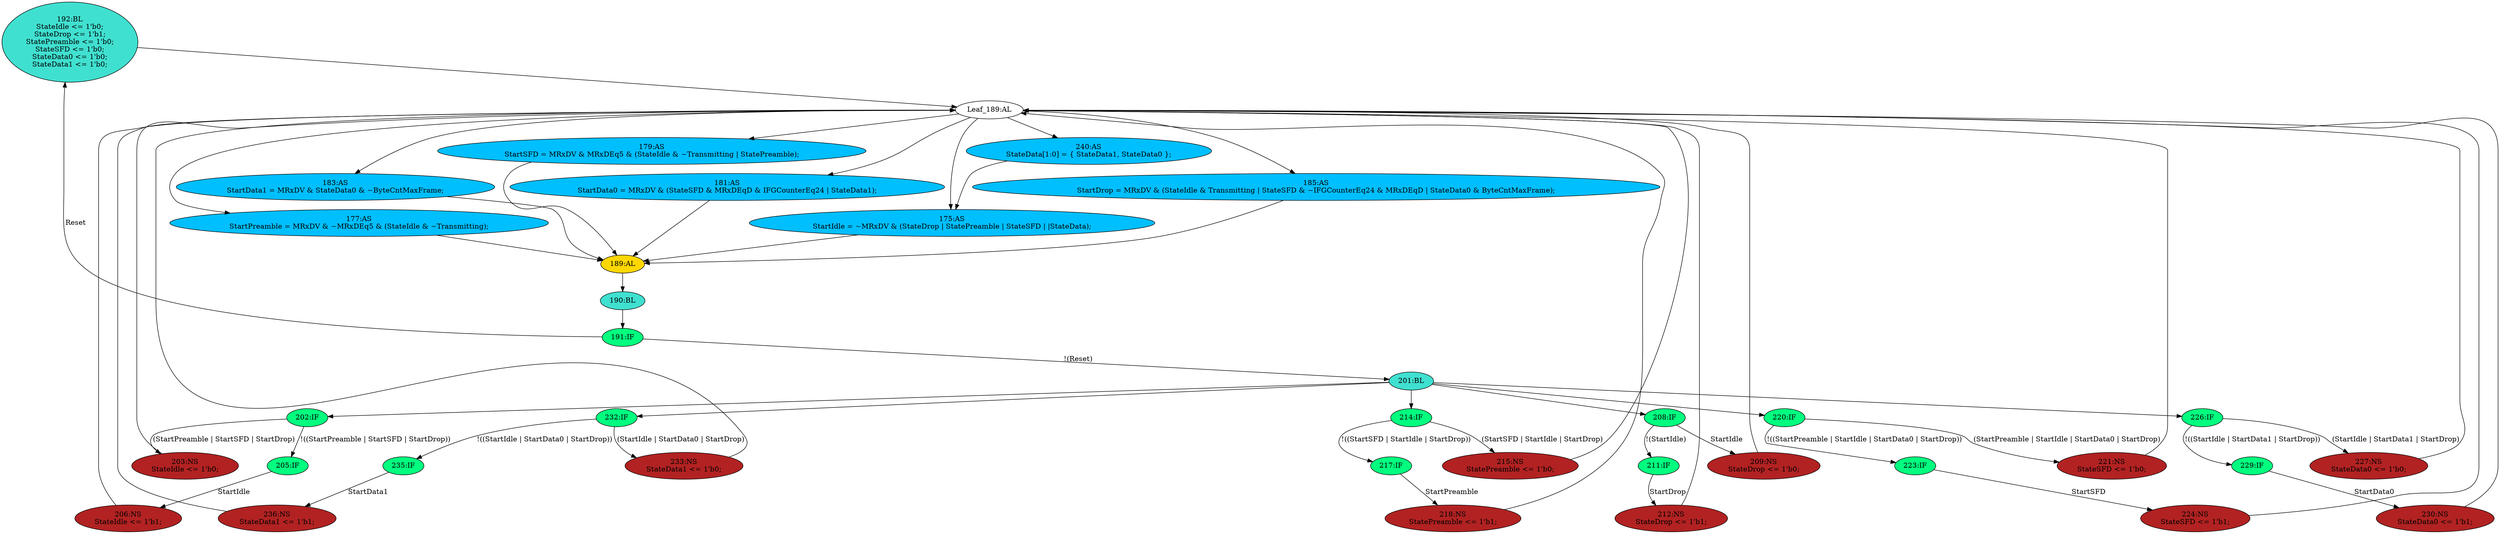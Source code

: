strict digraph "compose( ,  )" {
	node [label="\N"];
	"192:BL"	 [ast="<pyverilog.vparser.ast.Block object at 0x7f0598707650>",
		fillcolor=turquoise,
		label="192:BL
StateIdle <= 1'b0;
StateDrop <= 1'b1;
StatePreamble <= 1'b0;
StateSFD <= 1'b0;
StateData0 <= 1'b0;
StateData1 <= 1'b0;",
		statements="[<pyverilog.vparser.ast.NonblockingSubstitution object at 0x7f0598707150>, <pyverilog.vparser.ast.NonblockingSubstitution object \
at 0x7f0598707290>, <pyverilog.vparser.ast.NonblockingSubstitution object at 0x7f0598707410>, <pyverilog.vparser.ast.NonblockingSubstitution \
object at 0x7f0598707550>, <pyverilog.vparser.ast.NonblockingSubstitution object at 0x7f0598707690>, <pyverilog.vparser.ast.NonblockingSubstitution \
object at 0x7f05987077d0>]",
		style=filled,
		typ=Block];
	"Leaf_189:AL"	 [def_var="['StateSFD', 'StateIdle', 'StateDrop', 'StateData1', 'StatePreamble', 'StateData0']",
		label="Leaf_189:AL"];
	"192:BL" -> "Leaf_189:AL"	 [cond="[]",
		lineno=None];
	"209:NS"	 [ast="<pyverilog.vparser.ast.NonblockingSubstitution object at 0x7f0598707f50>",
		fillcolor=firebrick,
		label="209:NS
StateDrop <= 1'b0;",
		statements="[<pyverilog.vparser.ast.NonblockingSubstitution object at 0x7f0598707f50>]",
		style=filled,
		typ=NonblockingSubstitution];
	"209:NS" -> "Leaf_189:AL"	 [cond="[]",
		lineno=None];
	"185:AS"	 [ast="<pyverilog.vparser.ast.Assign object at 0x7f0598709d10>",
		def_var="['StartDrop']",
		fillcolor=deepskyblue,
		label="185:AS
StartDrop = MRxDV & (StateIdle & Transmitting | StateSFD & ~IFGCounterEq24 & MRxDEqD | StateData0 & ByteCntMaxFrame);",
		statements="[]",
		style=filled,
		typ=Assign,
		use_var="['MRxDV', 'StateIdle', 'Transmitting', 'StateSFD', 'IFGCounterEq24', 'MRxDEqD', 'StateData0', 'ByteCntMaxFrame']"];
	"189:AL"	 [ast="<pyverilog.vparser.ast.Always object at 0x7f0598709f50>",
		clk_sens=True,
		fillcolor=gold,
		label="189:AL",
		sens="['MRxClk', 'Reset']",
		statements="[]",
		style=filled,
		typ=Always,
		use_var="['Reset', 'StartSFD', 'StartPreamble', 'StartDrop', 'StartIdle', 'StartData0', 'StartData1']"];
	"185:AS" -> "189:AL";
	"190:BL"	 [ast="<pyverilog.vparser.ast.Block object at 0x7f0598709f90>",
		fillcolor=turquoise,
		label="190:BL",
		statements="[]",
		style=filled,
		typ=Block];
	"191:IF"	 [ast="<pyverilog.vparser.ast.IfStatement object at 0x7f0598707790>",
		fillcolor=springgreen,
		label="191:IF",
		statements="[]",
		style=filled,
		typ=IfStatement];
	"190:BL" -> "191:IF"	 [cond="[]",
		lineno=None];
	"181:AS"	 [ast="<pyverilog.vparser.ast.Assign object at 0x7f05987094d0>",
		def_var="['StartData0']",
		fillcolor=deepskyblue,
		label="181:AS
StartData0 = MRxDV & (StateSFD & MRxDEqD & IFGCounterEq24 | StateData1);",
		statements="[]",
		style=filled,
		typ=Assign,
		use_var="['MRxDV', 'StateSFD', 'MRxDEqD', 'IFGCounterEq24', 'StateData1']"];
	"181:AS" -> "189:AL";
	"202:IF"	 [ast="<pyverilog.vparser.ast.IfStatement object at 0x7f0598707c10>",
		fillcolor=springgreen,
		label="202:IF",
		statements="[]",
		style=filled,
		typ=IfStatement];
	"205:IF"	 [ast="<pyverilog.vparser.ast.IfStatement object at 0x7f0598707d10>",
		fillcolor=springgreen,
		label="205:IF",
		statements="[]",
		style=filled,
		typ=IfStatement];
	"202:IF" -> "205:IF"	 [cond="['StartPreamble', 'StartSFD', 'StartDrop']",
		label="!((StartPreamble | StartSFD | StartDrop))",
		lineno=202];
	"203:NS"	 [ast="<pyverilog.vparser.ast.NonblockingSubstitution object at 0x7f0598707bd0>",
		fillcolor=firebrick,
		label="203:NS
StateIdle <= 1'b0;",
		statements="[<pyverilog.vparser.ast.NonblockingSubstitution object at 0x7f0598707bd0>]",
		style=filled,
		typ=NonblockingSubstitution];
	"202:IF" -> "203:NS"	 [cond="['StartPreamble', 'StartSFD', 'StartDrop']",
		label="(StartPreamble | StartSFD | StartDrop)",
		lineno=202];
	"240:AS"	 [ast="<pyverilog.vparser.ast.Assign object at 0x7f0598ae2690>",
		def_var="['StateData']",
		fillcolor=deepskyblue,
		label="240:AS
StateData[1:0] = { StateData1, StateData0 };",
		statements="[]",
		style=filled,
		typ=Assign,
		use_var="['StateData1', 'StateData0']"];
	"175:AS"	 [ast="<pyverilog.vparser.ast.Assign object at 0x7f0598dc39d0>",
		def_var="['StartIdle']",
		fillcolor=deepskyblue,
		label="175:AS
StartIdle = ~MRxDV & (StateDrop | StatePreamble | StateSFD | |StateData);",
		statements="[]",
		style=filled,
		typ=Assign,
		use_var="['MRxDV', 'StateDrop', 'StatePreamble', 'StateSFD', 'StateData']"];
	"240:AS" -> "175:AS";
	"208:IF"	 [ast="<pyverilog.vparser.ast.IfStatement object at 0x7f0598707f90>",
		fillcolor=springgreen,
		label="208:IF",
		statements="[]",
		style=filled,
		typ=IfStatement];
	"208:IF" -> "209:NS"	 [cond="['StartIdle']",
		label=StartIdle,
		lineno=208];
	"211:IF"	 [ast="<pyverilog.vparser.ast.IfStatement object at 0x7f0598adf0d0>",
		fillcolor=springgreen,
		label="211:IF",
		statements="[]",
		style=filled,
		typ=IfStatement];
	"208:IF" -> "211:IF"	 [cond="['StartIdle']",
		label="!(StartIdle)",
		lineno=208];
	"235:IF"	 [ast="<pyverilog.vparser.ast.IfStatement object at 0x7f0598ae2490>",
		fillcolor=springgreen,
		label="235:IF",
		statements="[]",
		style=filled,
		typ=IfStatement];
	"236:NS"	 [ast="<pyverilog.vparser.ast.NonblockingSubstitution object at 0x7f0598ae25d0>",
		fillcolor=firebrick,
		label="236:NS
StateData1 <= 1'b1;",
		statements="[<pyverilog.vparser.ast.NonblockingSubstitution object at 0x7f0598ae25d0>]",
		style=filled,
		typ=NonblockingSubstitution];
	"235:IF" -> "236:NS"	 [cond="['StartData1']",
		label=StartData1,
		lineno=235];
	"212:NS"	 [ast="<pyverilog.vparser.ast.NonblockingSubstitution object at 0x7f0598adf210>",
		fillcolor=firebrick,
		label="212:NS
StateDrop <= 1'b1;",
		statements="[<pyverilog.vparser.ast.NonblockingSubstitution object at 0x7f0598adf210>]",
		style=filled,
		typ=NonblockingSubstitution];
	"211:IF" -> "212:NS"	 [cond="['StartDrop']",
		label=StartDrop,
		lineno=211];
	"236:NS" -> "Leaf_189:AL"	 [cond="[]",
		lineno=None];
	"Leaf_189:AL" -> "185:AS";
	"Leaf_189:AL" -> "181:AS";
	"Leaf_189:AL" -> "240:AS";
	"177:AS"	 [ast="<pyverilog.vparser.ast.Assign object at 0x7f0598dc3cd0>",
		def_var="['StartPreamble']",
		fillcolor=deepskyblue,
		label="177:AS
StartPreamble = MRxDV & ~MRxDEq5 & (StateIdle & ~Transmitting);",
		statements="[]",
		style=filled,
		typ=Assign,
		use_var="['MRxDV', 'MRxDEq5', 'StateIdle', 'Transmitting']"];
	"Leaf_189:AL" -> "177:AS";
	"183:AS"	 [ast="<pyverilog.vparser.ast.Assign object at 0x7f0598709790>",
		def_var="['StartData1']",
		fillcolor=deepskyblue,
		label="183:AS
StartData1 = MRxDV & StateData0 & ~ByteCntMaxFrame;",
		statements="[]",
		style=filled,
		typ=Assign,
		use_var="['MRxDV', 'StateData0', 'ByteCntMaxFrame']"];
	"Leaf_189:AL" -> "183:AS";
	"Leaf_189:AL" -> "175:AS";
	"179:AS"	 [ast="<pyverilog.vparser.ast.Assign object at 0x7f0598709150>",
		def_var="['StartSFD']",
		fillcolor=deepskyblue,
		label="179:AS
StartSFD = MRxDV & MRxDEq5 & (StateIdle & ~Transmitting | StatePreamble);",
		statements="[]",
		style=filled,
		typ=Assign,
		use_var="['MRxDV', 'MRxDEq5', 'StateIdle', 'Transmitting', 'StatePreamble']"];
	"Leaf_189:AL" -> "179:AS";
	"220:IF"	 [ast="<pyverilog.vparser.ast.IfStatement object at 0x7f0598adfa50>",
		fillcolor=springgreen,
		label="220:IF",
		statements="[]",
		style=filled,
		typ=IfStatement];
	"221:NS"	 [ast="<pyverilog.vparser.ast.NonblockingSubstitution object at 0x7f0598adfa10>",
		fillcolor=firebrick,
		label="221:NS
StateSFD <= 1'b0;",
		statements="[<pyverilog.vparser.ast.NonblockingSubstitution object at 0x7f0598adfa10>]",
		style=filled,
		typ=NonblockingSubstitution];
	"220:IF" -> "221:NS"	 [cond="['StartPreamble', 'StartIdle', 'StartData0', 'StartDrop']",
		label="(StartPreamble | StartIdle | StartData0 | StartDrop)",
		lineno=220];
	"223:IF"	 [ast="<pyverilog.vparser.ast.IfStatement object at 0x7f0598adfb50>",
		fillcolor=springgreen,
		label="223:IF",
		statements="[]",
		style=filled,
		typ=IfStatement];
	"220:IF" -> "223:IF"	 [cond="['StartPreamble', 'StartIdle', 'StartData0', 'StartDrop']",
		label="!((StartPreamble | StartIdle | StartData0 | StartDrop))",
		lineno=220];
	"206:NS"	 [ast="<pyverilog.vparser.ast.NonblockingSubstitution object at 0x7f0598707e50>",
		fillcolor=firebrick,
		label="206:NS
StateIdle <= 1'b1;",
		statements="[<pyverilog.vparser.ast.NonblockingSubstitution object at 0x7f0598707e50>]",
		style=filled,
		typ=NonblockingSubstitution];
	"205:IF" -> "206:NS"	 [cond="['StartIdle']",
		label=StartIdle,
		lineno=205];
	"221:NS" -> "Leaf_189:AL"	 [cond="[]",
		lineno=None];
	"206:NS" -> "Leaf_189:AL"	 [cond="[]",
		lineno=None];
	"229:IF"	 [ast="<pyverilog.vparser.ast.IfStatement object at 0x7f0598adffd0>",
		fillcolor=springgreen,
		label="229:IF",
		statements="[]",
		style=filled,
		typ=IfStatement];
	"230:NS"	 [ast="<pyverilog.vparser.ast.NonblockingSubstitution object at 0x7f0598ae2150>",
		fillcolor=firebrick,
		label="230:NS
StateData0 <= 1'b1;",
		statements="[<pyverilog.vparser.ast.NonblockingSubstitution object at 0x7f0598ae2150>]",
		style=filled,
		typ=NonblockingSubstitution];
	"229:IF" -> "230:NS"	 [cond="['StartData0']",
		label=StartData0,
		lineno=229];
	"177:AS" -> "189:AL";
	"233:NS"	 [ast="<pyverilog.vparser.ast.NonblockingSubstitution object at 0x7f0598ae2350>",
		fillcolor=firebrick,
		label="233:NS
StateData1 <= 1'b0;",
		statements="[<pyverilog.vparser.ast.NonblockingSubstitution object at 0x7f0598ae2350>]",
		style=filled,
		typ=NonblockingSubstitution];
	"233:NS" -> "Leaf_189:AL"	 [cond="[]",
		lineno=None];
	"183:AS" -> "189:AL";
	"201:BL"	 [ast="<pyverilog.vparser.ast.Block object at 0x7f0598adf290>",
		fillcolor=turquoise,
		label="201:BL",
		statements="[]",
		style=filled,
		typ=Block];
	"201:BL" -> "202:IF"	 [cond="[]",
		lineno=None];
	"201:BL" -> "208:IF"	 [cond="[]",
		lineno=None];
	"201:BL" -> "220:IF"	 [cond="[]",
		lineno=None];
	"214:IF"	 [ast="<pyverilog.vparser.ast.IfStatement object at 0x7f0598adf490>",
		fillcolor=springgreen,
		label="214:IF",
		statements="[]",
		style=filled,
		typ=IfStatement];
	"201:BL" -> "214:IF"	 [cond="[]",
		lineno=None];
	"232:IF"	 [ast="<pyverilog.vparser.ast.IfStatement object at 0x7f0598ae2390>",
		fillcolor=springgreen,
		label="232:IF",
		statements="[]",
		style=filled,
		typ=IfStatement];
	"201:BL" -> "232:IF"	 [cond="[]",
		lineno=None];
	"226:IF"	 [ast="<pyverilog.vparser.ast.IfStatement object at 0x7f0598adfed0>",
		fillcolor=springgreen,
		label="226:IF",
		statements="[]",
		style=filled,
		typ=IfStatement];
	"201:BL" -> "226:IF"	 [cond="[]",
		lineno=None];
	"212:NS" -> "Leaf_189:AL"	 [cond="[]",
		lineno=None];
	"224:NS"	 [ast="<pyverilog.vparser.ast.NonblockingSubstitution object at 0x7f0598adfc90>",
		fillcolor=firebrick,
		label="224:NS
StateSFD <= 1'b1;",
		statements="[<pyverilog.vparser.ast.NonblockingSubstitution object at 0x7f0598adfc90>]",
		style=filled,
		typ=NonblockingSubstitution];
	"224:NS" -> "Leaf_189:AL"	 [cond="[]",
		lineno=None];
	"218:NS"	 [ast="<pyverilog.vparser.ast.NonblockingSubstitution object at 0x7f0598adf750>",
		fillcolor=firebrick,
		label="218:NS
StatePreamble <= 1'b1;",
		statements="[<pyverilog.vparser.ast.NonblockingSubstitution object at 0x7f0598adf750>]",
		style=filled,
		typ=NonblockingSubstitution];
	"218:NS" -> "Leaf_189:AL"	 [cond="[]",
		lineno=None];
	"175:AS" -> "189:AL";
	"191:IF" -> "192:BL"	 [cond="['Reset']",
		label=Reset,
		lineno=191];
	"191:IF" -> "201:BL"	 [cond="['Reset']",
		label="!(Reset)",
		lineno=191];
	"230:NS" -> "Leaf_189:AL"	 [cond="[]",
		lineno=None];
	"215:NS"	 [ast="<pyverilog.vparser.ast.NonblockingSubstitution object at 0x7f0598adf450>",
		fillcolor=firebrick,
		label="215:NS
StatePreamble <= 1'b0;",
		statements="[<pyverilog.vparser.ast.NonblockingSubstitution object at 0x7f0598adf450>]",
		style=filled,
		typ=NonblockingSubstitution];
	"214:IF" -> "215:NS"	 [cond="['StartSFD', 'StartIdle', 'StartDrop']",
		label="(StartSFD | StartIdle | StartDrop)",
		lineno=214];
	"217:IF"	 [ast="<pyverilog.vparser.ast.IfStatement object at 0x7f0598adf650>",
		fillcolor=springgreen,
		label="217:IF",
		statements="[]",
		style=filled,
		typ=IfStatement];
	"214:IF" -> "217:IF"	 [cond="['StartSFD', 'StartIdle', 'StartDrop']",
		label="!((StartSFD | StartIdle | StartDrop))",
		lineno=214];
	"232:IF" -> "235:IF"	 [cond="['StartIdle', 'StartData0', 'StartDrop']",
		label="!((StartIdle | StartData0 | StartDrop))",
		lineno=232];
	"232:IF" -> "233:NS"	 [cond="['StartIdle', 'StartData0', 'StartDrop']",
		label="(StartIdle | StartData0 | StartDrop)",
		lineno=232];
	"189:AL" -> "190:BL"	 [cond="[]",
		lineno=None];
	"223:IF" -> "224:NS"	 [cond="['StartSFD']",
		label=StartSFD,
		lineno=223];
	"215:NS" -> "Leaf_189:AL"	 [cond="[]",
		lineno=None];
	"217:IF" -> "218:NS"	 [cond="['StartPreamble']",
		label=StartPreamble,
		lineno=217];
	"227:NS"	 [ast="<pyverilog.vparser.ast.NonblockingSubstitution object at 0x7f0598adfe90>",
		fillcolor=firebrick,
		label="227:NS
StateData0 <= 1'b0;",
		statements="[<pyverilog.vparser.ast.NonblockingSubstitution object at 0x7f0598adfe90>]",
		style=filled,
		typ=NonblockingSubstitution];
	"227:NS" -> "Leaf_189:AL"	 [cond="[]",
		lineno=None];
	"203:NS" -> "Leaf_189:AL"	 [cond="[]",
		lineno=None];
	"179:AS" -> "189:AL";
	"226:IF" -> "229:IF"	 [cond="['StartIdle', 'StartData1', 'StartDrop']",
		label="!((StartIdle | StartData1 | StartDrop))",
		lineno=226];
	"226:IF" -> "227:NS"	 [cond="['StartIdle', 'StartData1', 'StartDrop']",
		label="(StartIdle | StartData1 | StartDrop)",
		lineno=226];
}
